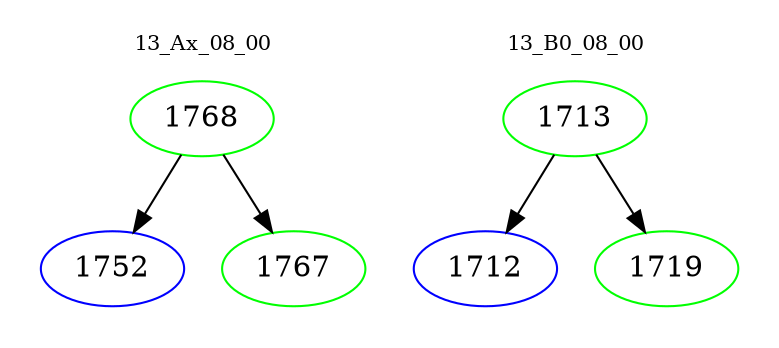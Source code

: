 digraph{
subgraph cluster_0 {
color = white
label = "13_Ax_08_00";
fontsize=10;
T0_1768 [label="1768", color="green"]
T0_1768 -> T0_1752 [color="black"]
T0_1752 [label="1752", color="blue"]
T0_1768 -> T0_1767 [color="black"]
T0_1767 [label="1767", color="green"]
}
subgraph cluster_1 {
color = white
label = "13_B0_08_00";
fontsize=10;
T1_1713 [label="1713", color="green"]
T1_1713 -> T1_1712 [color="black"]
T1_1712 [label="1712", color="blue"]
T1_1713 -> T1_1719 [color="black"]
T1_1719 [label="1719", color="green"]
}
}
